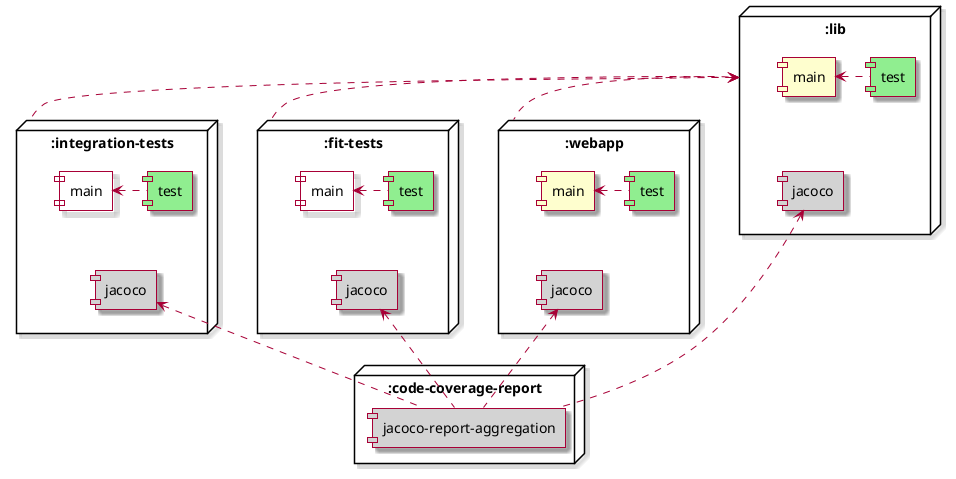 @startuml

skin rose
skinparam backgroundColor transparent
skinparam componentStyle uml1

node ":lib" as lib {

    [main] as lib_main

    [test] as lib_test #lightgreen
    lib_main <. lib_test

    [jacoco] as lib_jacoco #lightgrey
    lib_main .[hidden].> lib_jacoco

}

node ":integration-tests" as integration_tests {

    [main] as integration_tests_main #transparent

    [test] as integration_tests_test #lightgreen
    integration_tests_main <. integration_tests_test

    [jacoco] as integration_tests_jacoco #lightgrey
    integration_tests_main .[hidden].> integration_tests_jacoco

}
lib <.. integration_tests

node ":fit-tests" as fit_tests {

    [main] as fit_tests_main #transparent

    [test] as fit_tests_test #lightgreen
    fit_tests_main <. fit_tests_test

    [jacoco] as fit_tests_jacoco #lightgrey
    fit_tests_main .[hidden].> fit_tests_jacoco

}
lib <.. fit_tests

node ":webapp" as webapp {

    [main] as webapp_main

    [test] as webapp_test #lightgreen
    webapp_main <. webapp_test

    [jacoco] as webapp_jacoco #lightgrey
    webapp_main .[hidden].> webapp_jacoco

}
lib <.. webapp

node ":code-coverage-report" as code_coverage_report {

    [jacoco-report-aggregation] as code_coverage_report_jacoco_report_aggregation #lightgrey
    code_coverage_report_jacoco_report_aggregation .up.> lib_jacoco
    code_coverage_report_jacoco_report_aggregation .up.> integration_tests_jacoco
    code_coverage_report_jacoco_report_aggregation .up.> fit_tests_jacoco
    code_coverage_report_jacoco_report_aggregation .up.> webapp_jacoco

}

@enduml
